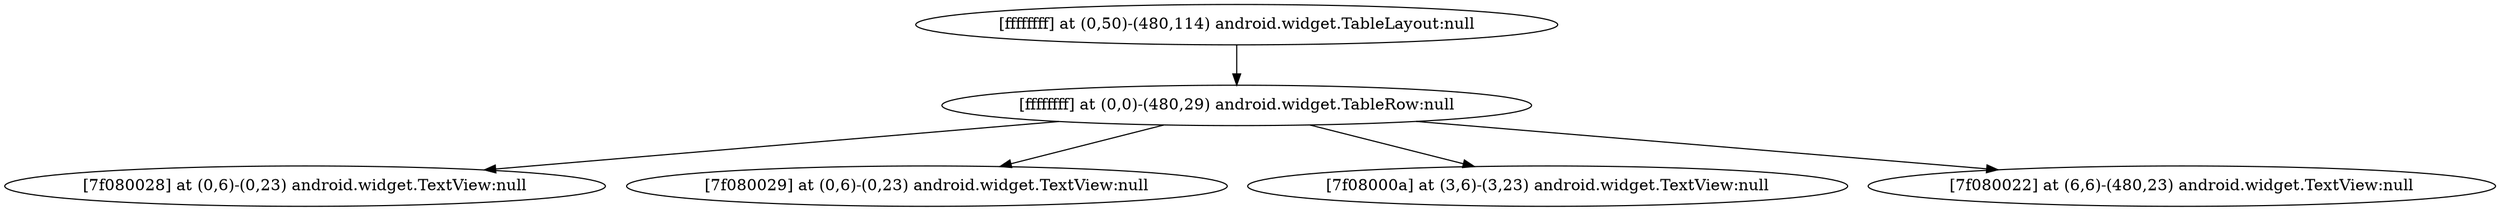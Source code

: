 strict digraph G {
  1 [ label="[ffffffff] at (0,50)-(480,114) android.widget.TableLayout:null" ];
  2 [ label="[ffffffff] at (0,0)-(480,29) android.widget.TableRow:null" ];
  3 [ label="[7f080028] at (0,6)-(0,23) android.widget.TextView:null" ];
  4 [ label="[7f080029] at (0,6)-(0,23) android.widget.TextView:null" ];
  5 [ label="[7f08000a] at (3,6)-(3,23) android.widget.TextView:null" ];
  6 [ label="[7f080022] at (6,6)-(480,23) android.widget.TextView:null" ];
  1 -> 2;
  2 -> 3;
  2 -> 4;
  2 -> 5;
  2 -> 6;
}
